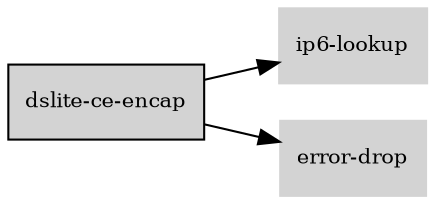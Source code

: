 digraph "dslite_ce_encap_subgraph" {
  rankdir=LR;
  node [shape=box, style=filled, fontsize=10, color=lightgray, fontcolor=black, fillcolor=lightgray];
  "dslite-ce-encap" [color=black, fontcolor=black, fillcolor=lightgray];
  edge [fontsize=8];
  "dslite-ce-encap" -> "ip6-lookup";
  "dslite-ce-encap" -> "error-drop";
}
